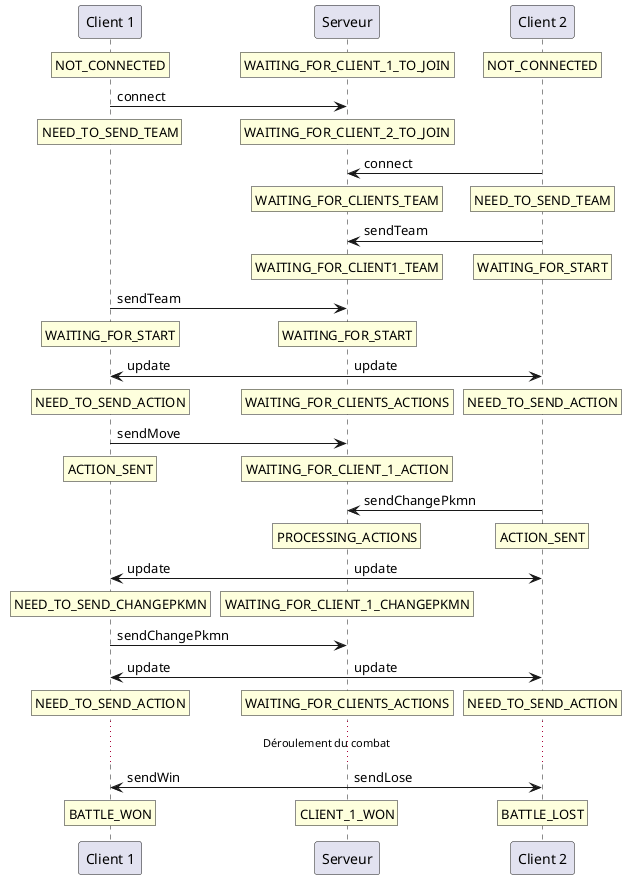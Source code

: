 @startuml
!pragma teoz true
'https://plantuml.com/sequence-diagram

participant "Client 1" as c1
participant Serveur as s
participant "Client 2" as c2

rnote over s : WAITING_FOR_CLIENT_1_TO_JOIN
/rnote over c1 : NOT_CONNECTED
/rnote over c2 : NOT_CONNECTED
c1 -> s : connect
rnote over s : WAITING_FOR_CLIENT_2_TO_JOIN
/rnote over c1 : NEED_TO_SEND_TEAM
c2 -> s : connect
rnote over s : WAITING_FOR_CLIENTS_TEAM
/rnote over c2 : NEED_TO_SEND_TEAM
c2 -> s : sendTeam
rnote over s : WAITING_FOR_CLIENT1_TEAM
/rnote over c2 : WAITING_FOR_START
c1 -> s : sendTeam
rnote over s : WAITING_FOR_START
/rnote over c1 : WAITING_FOR_START
s -> c1 : update
& s -> c2 : update
rnote over s : WAITING_FOR_CLIENTS_ACTIONS
/rnote over c1 : NEED_TO_SEND_ACTION
/rnote over c2 : NEED_TO_SEND_ACTION
c1 -> s : sendMove
rnote over s : WAITING_FOR_CLIENT_1_ACTION
/rnote over c1 : ACTION_SENT
c2 -> s : sendChangePkmn
rnote over s : PROCESSING_ACTIONS
/rnote over c2 : ACTION_SENT
s -> c1 : update
& s -> c2 : update
rnote over s : WAITING_FOR_CLIENT_1_CHANGEPKMN
/rnote over c1 : NEED_TO_SEND_CHANGEPKMN
c1 -> s : sendChangePkmn
s -> c1 : update
& s -> c2 : update
rnote over s : WAITING_FOR_CLIENTS_ACTIONS
/rnote over c1 : NEED_TO_SEND_ACTION
/rnote over c2 : NEED_TO_SEND_ACTION
... Déroulement du combat ...
s -> c1 : sendWin
& s -> c2 : sendLose
rnote over s : CLIENT_1_WON
/rnote over c1 : BATTLE_WON
/rnote over c2 : BATTLE_LOST
@enduml